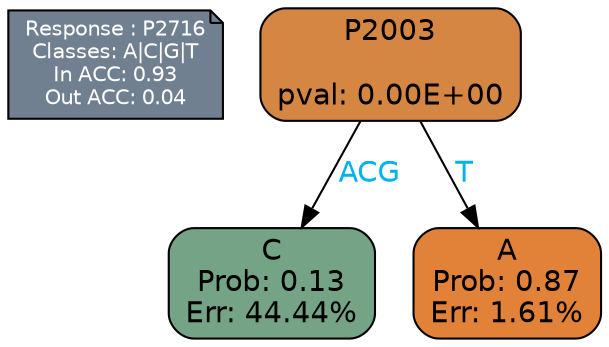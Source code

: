 digraph Tree {
node [shape=box, style="filled, rounded", color="black", fontname=helvetica] ;
graph [ranksep=equally, splines=polylines, bgcolor=transparent, dpi=600] ;
edge [fontname=helvetica] ;
LEGEND [label="Response : P2716
Classes: A|C|G|T
In ACC: 0.93
Out ACC: 0.04
",shape=note,align=left,style=filled,fillcolor="slategray",fontcolor="white",fontsize=10];1 [label="P2003

pval: 0.00E+00", fillcolor="#d48642"] ;
2 [label="C
Prob: 0.13
Err: 44.44%", fillcolor="#75a385"] ;
3 [label="A
Prob: 0.87
Err: 1.61%", fillcolor="#e28239"] ;
1 -> 2 [label="ACG",fontcolor=deepskyblue2] ;
1 -> 3 [label="T",fontcolor=deepskyblue2] ;
{rank = same; 2;3;}{rank = same; LEGEND;1;}}
